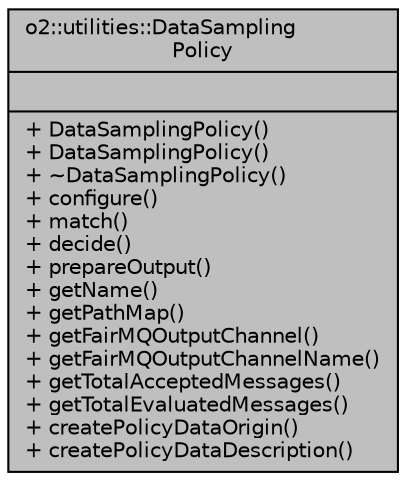 digraph "o2::utilities::DataSamplingPolicy"
{
 // INTERACTIVE_SVG=YES
  bgcolor="transparent";
  edge [fontname="Helvetica",fontsize="10",labelfontname="Helvetica",labelfontsize="10"];
  node [fontname="Helvetica",fontsize="10",shape=record];
  Node1 [label="{o2::utilities::DataSampling\lPolicy\n||+ DataSamplingPolicy()\l+ DataSamplingPolicy()\l+ ~DataSamplingPolicy()\l+ configure()\l+ match()\l+ decide()\l+ prepareOutput()\l+ getName()\l+ getPathMap()\l+ getFairMQOutputChannel()\l+ getFairMQOutputChannelName()\l+ getTotalAcceptedMessages()\l+ getTotalEvaluatedMessages()\l+ createPolicyDataOrigin()\l+ createPolicyDataDescription()\l}",height=0.2,width=0.4,color="black", fillcolor="grey75", style="filled", fontcolor="black"];
}

